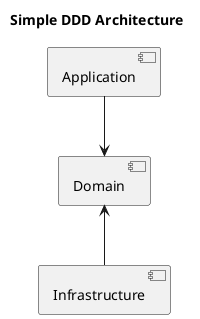 @startuml
title "Simple DDD Architecture"

[Application] -down-> [Domain]
[Infrastructure] -up-> [Domain]
@enduml